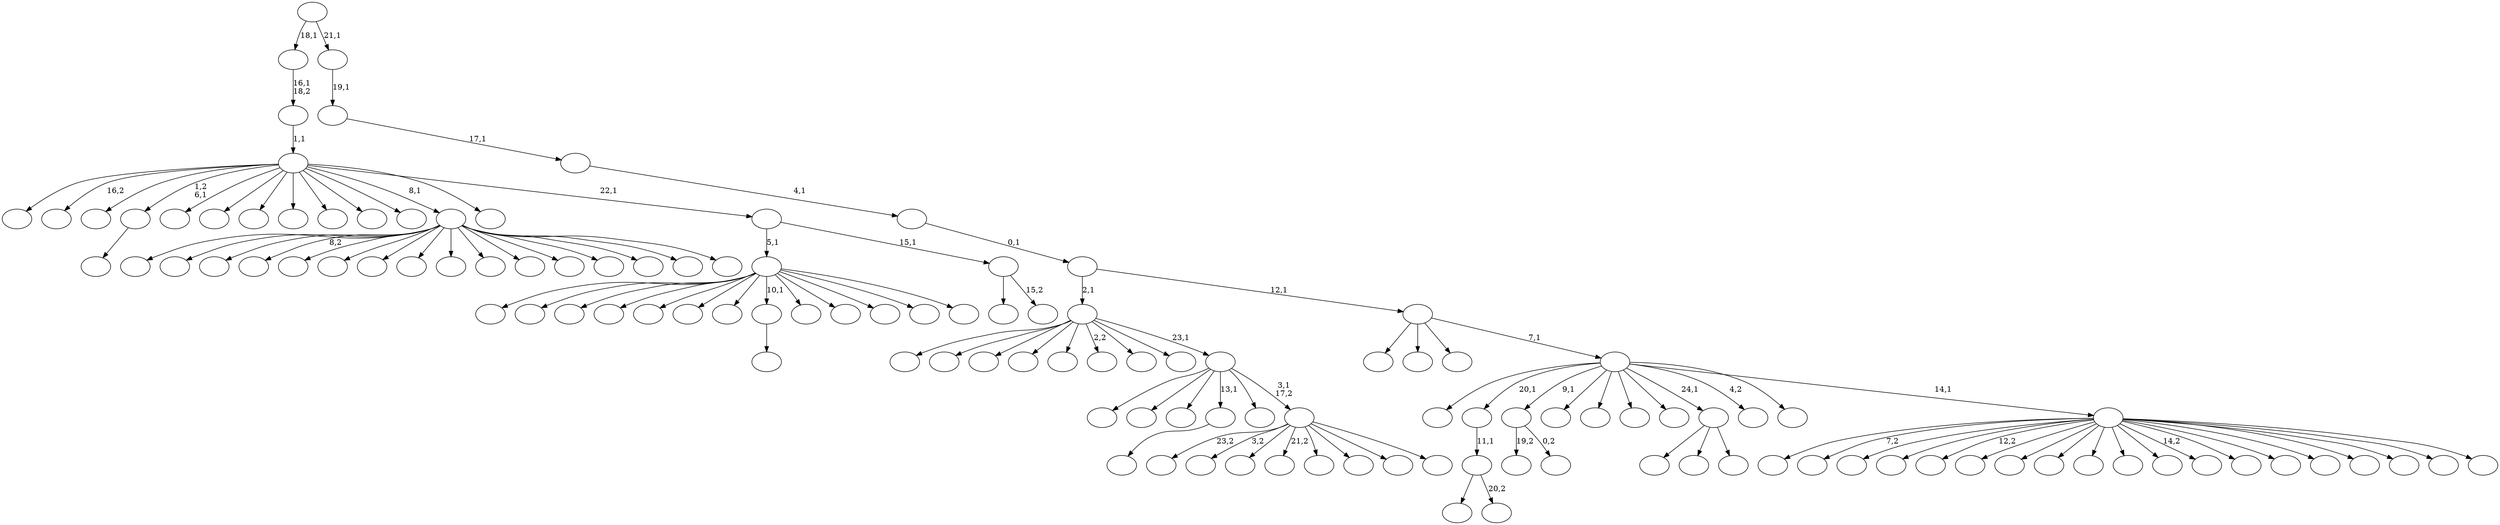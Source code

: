digraph T {
	125 [label=""]
	124 [label=""]
	123 [label=""]
	122 [label=""]
	121 [label=""]
	120 [label=""]
	119 [label=""]
	118 [label=""]
	117 [label=""]
	116 [label=""]
	115 [label=""]
	114 [label=""]
	113 [label=""]
	112 [label=""]
	111 [label=""]
	110 [label=""]
	109 [label=""]
	108 [label=""]
	107 [label=""]
	106 [label=""]
	105 [label=""]
	104 [label=""]
	103 [label=""]
	102 [label=""]
	101 [label=""]
	100 [label=""]
	99 [label=""]
	98 [label=""]
	97 [label=""]
	96 [label=""]
	95 [label=""]
	94 [label=""]
	93 [label=""]
	92 [label=""]
	91 [label=""]
	90 [label=""]
	89 [label=""]
	88 [label=""]
	87 [label=""]
	86 [label=""]
	85 [label=""]
	84 [label=""]
	83 [label=""]
	82 [label=""]
	81 [label=""]
	80 [label=""]
	79 [label=""]
	78 [label=""]
	77 [label=""]
	76 [label=""]
	75 [label=""]
	74 [label=""]
	73 [label=""]
	72 [label=""]
	71 [label=""]
	70 [label=""]
	69 [label=""]
	68 [label=""]
	67 [label=""]
	66 [label=""]
	65 [label=""]
	64 [label=""]
	63 [label=""]
	62 [label=""]
	61 [label=""]
	60 [label=""]
	59 [label=""]
	58 [label=""]
	57 [label=""]
	56 [label=""]
	55 [label=""]
	54 [label=""]
	53 [label=""]
	52 [label=""]
	51 [label=""]
	50 [label=""]
	49 [label=""]
	48 [label=""]
	47 [label=""]
	46 [label=""]
	45 [label=""]
	44 [label=""]
	43 [label=""]
	42 [label=""]
	41 [label=""]
	40 [label=""]
	39 [label=""]
	38 [label=""]
	37 [label=""]
	36 [label=""]
	35 [label=""]
	34 [label=""]
	33 [label=""]
	32 [label=""]
	31 [label=""]
	30 [label=""]
	29 [label=""]
	28 [label=""]
	27 [label=""]
	26 [label=""]
	25 [label=""]
	24 [label=""]
	23 [label=""]
	22 [label=""]
	21 [label=""]
	20 [label=""]
	19 [label=""]
	18 [label=""]
	17 [label=""]
	16 [label=""]
	15 [label=""]
	14 [label=""]
	13 [label=""]
	12 [label=""]
	11 [label=""]
	10 [label=""]
	9 [label=""]
	8 [label=""]
	7 [label=""]
	6 [label=""]
	5 [label=""]
	4 [label=""]
	3 [label=""]
	2 [label=""]
	1 [label=""]
	0 [label=""]
	96 -> 101 [label=""]
	96 -> 97 [label="20,2"]
	95 -> 96 [label="11,1"]
	92 -> 93 [label=""]
	85 -> 106 [label="19,2"]
	85 -> 86 [label="0,2"]
	57 -> 58 [label=""]
	46 -> 47 [label=""]
	44 -> 112 [label=""]
	44 -> 67 [label=""]
	44 -> 45 [label=""]
	31 -> 125 [label=""]
	31 -> 119 [label=""]
	31 -> 116 [label=""]
	31 -> 114 [label="8,2"]
	31 -> 110 [label=""]
	31 -> 81 [label=""]
	31 -> 74 [label=""]
	31 -> 73 [label=""]
	31 -> 66 [label=""]
	31 -> 61 [label=""]
	31 -> 54 [label=""]
	31 -> 50 [label=""]
	31 -> 40 [label=""]
	31 -> 37 [label=""]
	31 -> 36 [label=""]
	31 -> 32 [label=""]
	27 -> 113 [label=""]
	27 -> 100 [label=""]
	27 -> 94 [label=""]
	27 -> 88 [label=""]
	27 -> 87 [label=""]
	27 -> 79 [label=""]
	27 -> 69 [label=""]
	27 -> 57 [label="10,1"]
	27 -> 56 [label=""]
	27 -> 55 [label=""]
	27 -> 52 [label=""]
	27 -> 41 [label=""]
	27 -> 28 [label=""]
	21 -> 118 [label=""]
	21 -> 22 [label="15,2"]
	20 -> 27 [label="5,1"]
	20 -> 21 [label="15,1"]
	19 -> 123 [label=""]
	19 -> 105 [label="16,2"]
	19 -> 98 [label=""]
	19 -> 92 [label="1,2\n6,1"]
	19 -> 91 [label=""]
	19 -> 78 [label=""]
	19 -> 63 [label=""]
	19 -> 49 [label=""]
	19 -> 43 [label=""]
	19 -> 39 [label=""]
	19 -> 33 [label=""]
	19 -> 31 [label="8,1"]
	19 -> 24 [label=""]
	19 -> 20 [label="22,1"]
	18 -> 19 [label="1,1"]
	17 -> 18 [label="16,1\n18,2"]
	13 -> 102 [label="23,2"]
	13 -> 77 [label="3,2"]
	13 -> 71 [label=""]
	13 -> 64 [label="21,2"]
	13 -> 59 [label=""]
	13 -> 29 [label=""]
	13 -> 23 [label=""]
	13 -> 14 [label=""]
	12 -> 124 [label=""]
	12 -> 84 [label=""]
	12 -> 82 [label=""]
	12 -> 46 [label="13,1"]
	12 -> 25 [label=""]
	12 -> 13 [label="3,1\n17,2"]
	11 -> 122 [label=""]
	11 -> 109 [label=""]
	11 -> 107 [label=""]
	11 -> 99 [label=""]
	11 -> 65 [label=""]
	11 -> 60 [label="2,2"]
	11 -> 35 [label=""]
	11 -> 30 [label=""]
	11 -> 12 [label="23,1"]
	8 -> 121 [label=""]
	8 -> 120 [label="7,2"]
	8 -> 117 [label=""]
	8 -> 111 [label=""]
	8 -> 104 [label="12,2"]
	8 -> 103 [label=""]
	8 -> 90 [label=""]
	8 -> 89 [label=""]
	8 -> 83 [label=""]
	8 -> 72 [label=""]
	8 -> 62 [label=""]
	8 -> 51 [label="14,2"]
	8 -> 48 [label=""]
	8 -> 38 [label=""]
	8 -> 34 [label=""]
	8 -> 16 [label=""]
	8 -> 15 [label=""]
	8 -> 10 [label=""]
	8 -> 9 [label=""]
	7 -> 115 [label=""]
	7 -> 95 [label="20,1"]
	7 -> 85 [label="9,1"]
	7 -> 80 [label=""]
	7 -> 70 [label=""]
	7 -> 68 [label=""]
	7 -> 53 [label=""]
	7 -> 44 [label="24,1"]
	7 -> 42 [label="4,2"]
	7 -> 26 [label=""]
	7 -> 8 [label="14,1"]
	6 -> 108 [label=""]
	6 -> 76 [label=""]
	6 -> 75 [label=""]
	6 -> 7 [label="7,1"]
	5 -> 11 [label="2,1"]
	5 -> 6 [label="12,1"]
	4 -> 5 [label="0,1"]
	3 -> 4 [label="4,1"]
	2 -> 3 [label="17,1"]
	1 -> 2 [label="19,1"]
	0 -> 17 [label="18,1"]
	0 -> 1 [label="21,1"]
}
